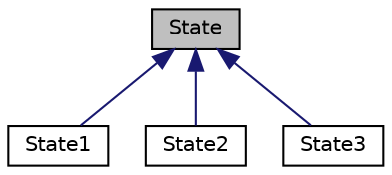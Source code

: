 digraph "State"
{
 // LATEX_PDF_SIZE
  edge [fontname="Helvetica",fontsize="10",labelfontname="Helvetica",labelfontsize="10"];
  node [fontname="Helvetica",fontsize="10",shape=record];
  Node1 [label="State",height=0.2,width=0.4,color="black", fillcolor="grey75", style="filled", fontcolor="black",tooltip=" "];
  Node1 -> Node2 [dir="back",color="midnightblue",fontsize="10",style="solid",fontname="Helvetica"];
  Node2 [label="State1",height=0.2,width=0.4,color="black", fillcolor="white", style="filled",URL="$classState1.html",tooltip=" "];
  Node1 -> Node3 [dir="back",color="midnightblue",fontsize="10",style="solid",fontname="Helvetica"];
  Node3 [label="State2",height=0.2,width=0.4,color="black", fillcolor="white", style="filled",URL="$classState2.html",tooltip=" "];
  Node1 -> Node4 [dir="back",color="midnightblue",fontsize="10",style="solid",fontname="Helvetica"];
  Node4 [label="State3",height=0.2,width=0.4,color="black", fillcolor="white", style="filled",URL="$classState3.html",tooltip=" "];
}
